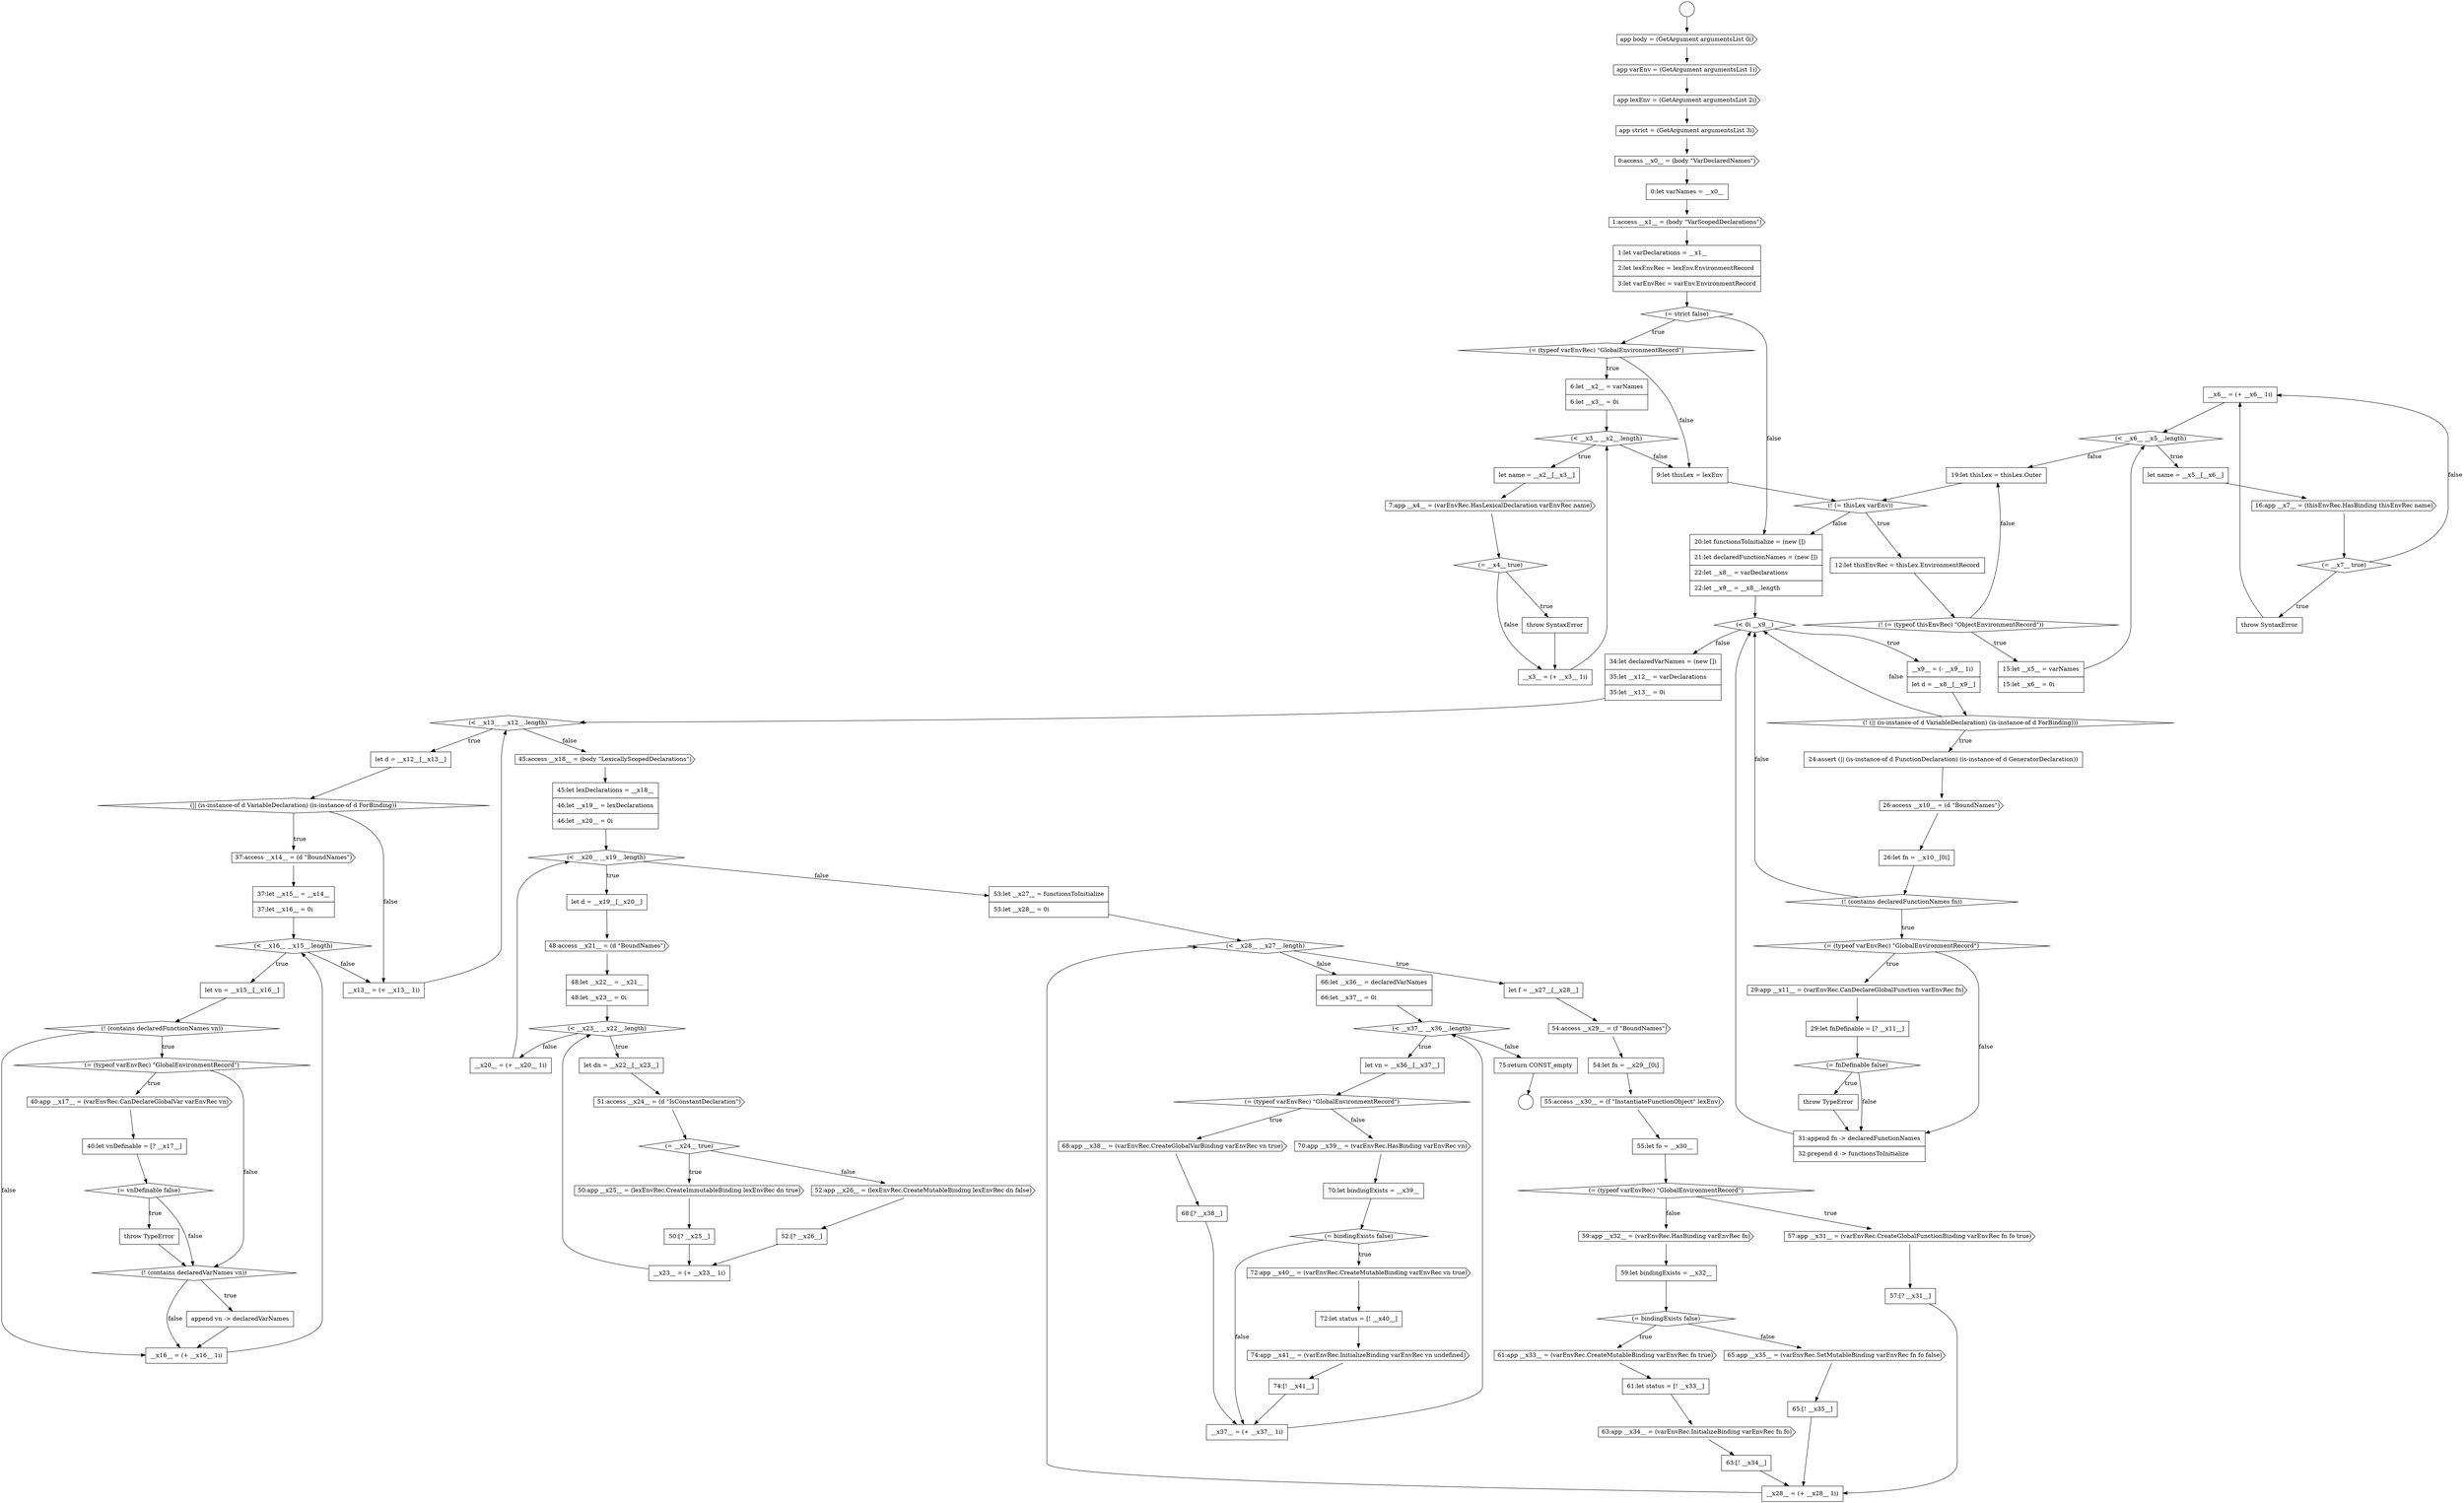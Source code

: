 digraph {
  node10085 [shape=none, margin=0, label=<<font color="black">
    <table border="0" cellborder="1" cellspacing="0" cellpadding="10">
      <tr><td align="left">__x6__ = (+ __x6__ 1i)</td></tr>
    </table>
  </font>> color="black" fillcolor="white" style=filled]
  node10136 [shape=diamond, label=<<font color="black">(&lt; __x28__ __x27__.length)</font>> color="black" fillcolor="white" style=filled]
  node10073 [shape=none, margin=0, label=<<font color="black">
    <table border="0" cellborder="1" cellspacing="0" cellpadding="10">
      <tr><td align="left">throw SyntaxError</td></tr>
    </table>
  </font>> color="black" fillcolor="white" style=filled]
  node10166 [shape=cds, label=<<font color="black">74:app __x41__ = (varEnvRec.InitializeBinding varEnvRec vn undefined)</font>> color="black" fillcolor="white" style=filled]
  node10134 [shape=none, margin=0, label=<<font color="black">
    <table border="0" cellborder="1" cellspacing="0" cellpadding="10">
      <tr><td align="left">__x20__ = (+ __x20__ 1i)</td></tr>
    </table>
  </font>> color="black" fillcolor="white" style=filled]
  node10081 [shape=none, margin=0, label=<<font color="black">
    <table border="0" cellborder="1" cellspacing="0" cellpadding="10">
      <tr><td align="left">let name = __x5__[__x6__]</td></tr>
    </table>
  </font>> color="black" fillcolor="white" style=filled]
  node10149 [shape=none, margin=0, label=<<font color="black">
    <table border="0" cellborder="1" cellspacing="0" cellpadding="10">
      <tr><td align="left">61:let status = [! __x33__]</td></tr>
    </table>
  </font>> color="black" fillcolor="white" style=filled]
  node10061 [shape=cds, label=<<font color="black">app strict = (GetArgument argumentsList 3i)</font>> color="black" fillcolor="white" style=filled]
  node10125 [shape=diamond, label=<<font color="black">(&lt; __x23__ __x22__.length)</font>> color="black" fillcolor="white" style=filled]
  node10103 [shape=none, margin=0, label=<<font color="black">
    <table border="0" cellborder="1" cellspacing="0" cellpadding="10">
      <tr><td align="left">let d = __x12__[__x13__]</td></tr>
    </table>
  </font>> color="black" fillcolor="white" style=filled]
  node10093 [shape=none, margin=0, label=<<font color="black">
    <table border="0" cellborder="1" cellspacing="0" cellpadding="10">
      <tr><td align="left">26:let fn = __x10__[0i]</td></tr>
    </table>
  </font>> color="black" fillcolor="white" style=filled]
  node10138 [shape=cds, label=<<font color="black">54:access __x29__ = (f &quot;BoundNames&quot;)</font>> color="black" fillcolor="white" style=filled]
  node10078 [shape=diamond, label=<<font color="black">(! (= (typeof thisEnvRec) &quot;ObjectEnvironmentRecord&quot;))</font>> color="black" fillcolor="white" style=filled]
  node10071 [shape=cds, label=<<font color="black">7:app __x4__ = (varEnvRec.HasLexicalDeclaration varEnvRec name)</font>> color="black" fillcolor="white" style=filled]
  node10153 [shape=none, margin=0, label=<<font color="black">
    <table border="0" cellborder="1" cellspacing="0" cellpadding="10">
      <tr><td align="left">65:[! __x35__]</td></tr>
    </table>
  </font>> color="black" fillcolor="white" style=filled]
  node10121 [shape=diamond, label=<<font color="black">(&lt; __x20__ __x19__.length)</font>> color="black" fillcolor="white" style=filled]
  node10089 [shape=none, margin=0, label=<<font color="black">
    <table border="0" cellborder="1" cellspacing="0" cellpadding="10">
      <tr><td align="left">__x9__ = (- __x9__ 1i)</td></tr>
      <tr><td align="left">let d = __x8__[__x9__]</td></tr>
    </table>
  </font>> color="black" fillcolor="white" style=filled]
  node10142 [shape=diamond, label=<<font color="black">(= (typeof varEnvRec) &quot;GlobalEnvironmentRecord&quot;)</font>> color="black" fillcolor="white" style=filled]
  node10110 [shape=diamond, label=<<font color="black">(= (typeof varEnvRec) &quot;GlobalEnvironmentRecord&quot;)</font>> color="black" fillcolor="white" style=filled]
  node10074 [shape=none, margin=0, label=<<font color="black">
    <table border="0" cellborder="1" cellspacing="0" cellpadding="10">
      <tr><td align="left">__x3__ = (+ __x3__ 1i)</td></tr>
    </table>
  </font>> color="black" fillcolor="white" style=filled]
  node10117 [shape=none, margin=0, label=<<font color="black">
    <table border="0" cellborder="1" cellspacing="0" cellpadding="10">
      <tr><td align="left">__x16__ = (+ __x16__ 1i)</td></tr>
    </table>
  </font>> color="black" fillcolor="white" style=filled]
  node10157 [shape=none, margin=0, label=<<font color="black">
    <table border="0" cellborder="1" cellspacing="0" cellpadding="10">
      <tr><td align="left">let vn = __x36__[__x37__]</td></tr>
    </table>
  </font>> color="black" fillcolor="white" style=filled]
  node10070 [shape=none, margin=0, label=<<font color="black">
    <table border="0" cellborder="1" cellspacing="0" cellpadding="10">
      <tr><td align="left">let name = __x2__[__x3__]</td></tr>
    </table>
  </font>> color="black" fillcolor="white" style=filled]
  node10145 [shape=cds, label=<<font color="black">59:app __x32__ = (varEnvRec.HasBinding varEnvRec fn)</font>> color="black" fillcolor="white" style=filled]
  node10057 [shape=circle label=" " color="black" fillcolor="white" style=filled]
  node10106 [shape=none, margin=0, label=<<font color="black">
    <table border="0" cellborder="1" cellspacing="0" cellpadding="10">
      <tr><td align="left">37:let __x15__ = __x14__</td></tr>
      <tr><td align="left">37:let __x16__ = 0i</td></tr>
    </table>
  </font>> color="black" fillcolor="white" style=filled]
  node10113 [shape=diamond, label=<<font color="black">(= vnDefinable false)</font>> color="black" fillcolor="white" style=filled]
  node10062 [shape=cds, label=<<font color="black">0:access __x0__ = (body &quot;VarDeclaredNames&quot;)</font>> color="black" fillcolor="white" style=filled]
  node10139 [shape=none, margin=0, label=<<font color="black">
    <table border="0" cellborder="1" cellspacing="0" cellpadding="10">
      <tr><td align="left">54:let fn = __x29__[0i]</td></tr>
    </table>
  </font>> color="black" fillcolor="white" style=filled]
  node10165 [shape=none, margin=0, label=<<font color="black">
    <table border="0" cellborder="1" cellspacing="0" cellpadding="10">
      <tr><td align="left">72:let status = [! __x40__]</td></tr>
    </table>
  </font>> color="black" fillcolor="white" style=filled]
  node10133 [shape=none, margin=0, label=<<font color="black">
    <table border="0" cellborder="1" cellspacing="0" cellpadding="10">
      <tr><td align="left">__x23__ = (+ __x23__ 1i)</td></tr>
    </table>
  </font>> color="black" fillcolor="white" style=filled]
  node10099 [shape=none, margin=0, label=<<font color="black">
    <table border="0" cellborder="1" cellspacing="0" cellpadding="10">
      <tr><td align="left">throw TypeError</td></tr>
    </table>
  </font>> color="black" fillcolor="white" style=filled]
  node10102 [shape=diamond, label=<<font color="black">(&lt; __x13__ __x12__.length)</font>> color="black" fillcolor="white" style=filled]
  node10084 [shape=none, margin=0, label=<<font color="black">
    <table border="0" cellborder="1" cellspacing="0" cellpadding="10">
      <tr><td align="left">throw SyntaxError</td></tr>
    </table>
  </font>> color="black" fillcolor="white" style=filled]
  node10116 [shape=none, margin=0, label=<<font color="black">
    <table border="0" cellborder="1" cellspacing="0" cellpadding="10">
      <tr><td align="left">append vn -&gt; declaredVarNames</td></tr>
    </table>
  </font>> color="black" fillcolor="white" style=filled]
  node10067 [shape=diamond, label=<<font color="black">(= (typeof varEnvRec) &quot;GlobalEnvironmentRecord&quot;)</font>> color="black" fillcolor="white" style=filled]
  node10131 [shape=cds, label=<<font color="black">52:app __x26__ = (lexEnvRec.CreateMutableBinding lexEnvRec dn false)</font>> color="black" fillcolor="white" style=filled]
  node10126 [shape=none, margin=0, label=<<font color="black">
    <table border="0" cellborder="1" cellspacing="0" cellpadding="10">
      <tr><td align="left">let dn = __x22__[__x23__]</td></tr>
    </table>
  </font>> color="black" fillcolor="white" style=filled]
  node10154 [shape=none, margin=0, label=<<font color="black">
    <table border="0" cellborder="1" cellspacing="0" cellpadding="10">
      <tr><td align="left">__x28__ = (+ __x28__ 1i)</td></tr>
    </table>
  </font>> color="black" fillcolor="white" style=filled]
  node10152 [shape=cds, label=<<font color="black">65:app __x35__ = (varEnvRec.SetMutableBinding varEnvRec fn fo false)</font>> color="black" fillcolor="white" style=filled]
  node10107 [shape=diamond, label=<<font color="black">(&lt; __x16__ __x15__.length)</font>> color="black" fillcolor="white" style=filled]
  node10120 [shape=none, margin=0, label=<<font color="black">
    <table border="0" cellborder="1" cellspacing="0" cellpadding="10">
      <tr><td align="left">45:let lexDeclarations = __x18__</td></tr>
      <tr><td align="left">46:let __x19__ = lexDeclarations</td></tr>
      <tr><td align="left">46:let __x20__ = 0i</td></tr>
    </table>
  </font>> color="black" fillcolor="white" style=filled]
  node10163 [shape=diamond, label=<<font color="black">(= bindingExists false)</font>> color="black" fillcolor="white" style=filled]
  node10094 [shape=diamond, label=<<font color="black">(! (contains declaredFunctionNames fn))</font>> color="black" fillcolor="white" style=filled]
  node10158 [shape=diamond, label=<<font color="black">(= (typeof varEnvRec) &quot;GlobalEnvironmentRecord&quot;)</font>> color="black" fillcolor="white" style=filled]
  node10148 [shape=cds, label=<<font color="black">61:app __x33__ = (varEnvRec.CreateMutableBinding varEnvRec fn true)</font>> color="black" fillcolor="white" style=filled]
  node10122 [shape=none, margin=0, label=<<font color="black">
    <table border="0" cellborder="1" cellspacing="0" cellpadding="10">
      <tr><td align="left">let d = __x19__[__x20__]</td></tr>
    </table>
  </font>> color="black" fillcolor="white" style=filled]
  node10075 [shape=none, margin=0, label=<<font color="black">
    <table border="0" cellborder="1" cellspacing="0" cellpadding="10">
      <tr><td align="left">9:let thisLex = lexEnv</td></tr>
    </table>
  </font>> color="black" fillcolor="white" style=filled]
  node10143 [shape=cds, label=<<font color="black">57:app __x31__ = (varEnvRec.CreateGlobalFunctionBinding varEnvRec fn fo true)</font>> color="black" fillcolor="white" style=filled]
  node10058 [shape=cds, label=<<font color="black">app body = (GetArgument argumentsList 0i)</font>> color="black" fillcolor="white" style=filled]
  node10069 [shape=diamond, label=<<font color="black">(&lt; __x3__ __x2__.length)</font>> color="black" fillcolor="white" style=filled]
  node10090 [shape=diamond, label=<<font color="black">(! (|| (is-instance-of d VariableDeclaration) (is-instance-of d ForBinding)))</font>> color="black" fillcolor="white" style=filled]
  node10111 [shape=cds, label=<<font color="black">40:app __x17__ = (varEnvRec.CanDeclareGlobalVar varEnvRec vn)</font>> color="black" fillcolor="white" style=filled]
  node10101 [shape=none, margin=0, label=<<font color="black">
    <table border="0" cellborder="1" cellspacing="0" cellpadding="10">
      <tr><td align="left">34:let declaredVarNames = (new [])</td></tr>
      <tr><td align="left">35:let __x12__ = varDeclarations</td></tr>
      <tr><td align="left">35:let __x13__ = 0i</td></tr>
    </table>
  </font>> color="black" fillcolor="white" style=filled]
  node10079 [shape=none, margin=0, label=<<font color="black">
    <table border="0" cellborder="1" cellspacing="0" cellpadding="10">
      <tr><td align="left">15:let __x5__ = varNames</td></tr>
      <tr><td align="left">15:let __x6__ = 0i</td></tr>
    </table>
  </font>> color="black" fillcolor="white" style=filled]
  node10068 [shape=none, margin=0, label=<<font color="black">
    <table border="0" cellborder="1" cellspacing="0" cellpadding="10">
      <tr><td align="left">6:let __x2__ = varNames</td></tr>
      <tr><td align="left">6:let __x3__ = 0i</td></tr>
    </table>
  </font>> color="black" fillcolor="white" style=filled]
  node10155 [shape=none, margin=0, label=<<font color="black">
    <table border="0" cellborder="1" cellspacing="0" cellpadding="10">
      <tr><td align="left">66:let __x36__ = declaredVarNames</td></tr>
      <tr><td align="left">66:let __x37__ = 0i</td></tr>
    </table>
  </font>> color="black" fillcolor="white" style=filled]
  node10100 [shape=none, margin=0, label=<<font color="black">
    <table border="0" cellborder="1" cellspacing="0" cellpadding="10">
      <tr><td align="left">31:append fn -&gt; declaredFunctionNames</td></tr>
      <tr><td align="left">32:prepend d -&gt; functionsToInitialize</td></tr>
    </table>
  </font>> color="black" fillcolor="white" style=filled]
  node10127 [shape=cds, label=<<font color="black">51:access __x24__ = (d &quot;IsConstantDeclaration&quot;)</font>> color="black" fillcolor="white" style=filled]
  node10083 [shape=diamond, label=<<font color="black">(= __x7__ true)</font>> color="black" fillcolor="white" style=filled]
  node10130 [shape=none, margin=0, label=<<font color="black">
    <table border="0" cellborder="1" cellspacing="0" cellpadding="10">
      <tr><td align="left">50:[? __x25__]</td></tr>
    </table>
  </font>> color="black" fillcolor="white" style=filled]
  node10140 [shape=cds, label=<<font color="black">55:access __x30__ = (f &quot;InstantiateFunctionObject&quot; lexEnv)</font>> color="black" fillcolor="white" style=filled]
  node10056 [shape=circle label=" " color="black" fillcolor="white" style=filled]
  node10088 [shape=diamond, label=<<font color="black">(&lt; 0i __x9__)</font>> color="black" fillcolor="white" style=filled]
  node10151 [shape=none, margin=0, label=<<font color="black">
    <table border="0" cellborder="1" cellspacing="0" cellpadding="10">
      <tr><td align="left">63:[! __x34__]</td></tr>
    </table>
  </font>> color="black" fillcolor="white" style=filled]
  node10066 [shape=diamond, label=<<font color="black">(= strict false)</font>> color="black" fillcolor="white" style=filled]
  node10098 [shape=diamond, label=<<font color="black">(= fnDefinable false)</font>> color="black" fillcolor="white" style=filled]
  node10115 [shape=diamond, label=<<font color="black">(! (contains declaredVarNames vn))</font>> color="black" fillcolor="white" style=filled]
  node10147 [shape=diamond, label=<<font color="black">(= bindingExists false)</font>> color="black" fillcolor="white" style=filled]
  node10076 [shape=diamond, label=<<font color="black">(! (= thisLex varEnv))</font>> color="black" fillcolor="white" style=filled]
  node10108 [shape=none, margin=0, label=<<font color="black">
    <table border="0" cellborder="1" cellspacing="0" cellpadding="10">
      <tr><td align="left">let vn = __x15__[__x16__]</td></tr>
    </table>
  </font>> color="black" fillcolor="white" style=filled]
  node10063 [shape=none, margin=0, label=<<font color="black">
    <table border="0" cellborder="1" cellspacing="0" cellpadding="10">
      <tr><td align="left">0:let varNames = __x0__</td></tr>
    </table>
  </font>> color="black" fillcolor="white" style=filled]
  node10119 [shape=cds, label=<<font color="black">45:access __x18__ = (body &quot;LexicallyScopedDeclarations&quot;)</font>> color="black" fillcolor="white" style=filled]
  node10091 [shape=none, margin=0, label=<<font color="black">
    <table border="0" cellborder="1" cellspacing="0" cellpadding="10">
      <tr><td align="left">24:assert (|| (is-instance-of d FunctionDeclaration) (is-instance-of d GeneratorDeclaration))</td></tr>
    </table>
  </font>> color="black" fillcolor="white" style=filled]
  node10132 [shape=none, margin=0, label=<<font color="black">
    <table border="0" cellborder="1" cellspacing="0" cellpadding="10">
      <tr><td align="left">52:[? __x26__]</td></tr>
    </table>
  </font>> color="black" fillcolor="white" style=filled]
  node10080 [shape=diamond, label=<<font color="black">(&lt; __x6__ __x5__.length)</font>> color="black" fillcolor="white" style=filled]
  node10112 [shape=none, margin=0, label=<<font color="black">
    <table border="0" cellborder="1" cellspacing="0" cellpadding="10">
      <tr><td align="left">40:let vnDefinable = [? __x17__]</td></tr>
    </table>
  </font>> color="black" fillcolor="white" style=filled]
  node10059 [shape=cds, label=<<font color="black">app varEnv = (GetArgument argumentsList 1i)</font>> color="black" fillcolor="white" style=filled]
  node10159 [shape=cds, label=<<font color="black">68:app __x38__ = (varEnvRec.CreateGlobalVarBinding varEnvRec vn true)</font>> color="black" fillcolor="white" style=filled]
  node10123 [shape=cds, label=<<font color="black">48:access __x21__ = (d &quot;BoundNames&quot;)</font>> color="black" fillcolor="white" style=filled]
  node10095 [shape=diamond, label=<<font color="black">(= (typeof varEnvRec) &quot;GlobalEnvironmentRecord&quot;)</font>> color="black" fillcolor="white" style=filled]
  node10144 [shape=none, margin=0, label=<<font color="black">
    <table border="0" cellborder="1" cellspacing="0" cellpadding="10">
      <tr><td align="left">57:[? __x31__]</td></tr>
    </table>
  </font>> color="black" fillcolor="white" style=filled]
  node10162 [shape=none, margin=0, label=<<font color="black">
    <table border="0" cellborder="1" cellspacing="0" cellpadding="10">
      <tr><td align="left">70:let bindingExists = __x39__</td></tr>
    </table>
  </font>> color="black" fillcolor="white" style=filled]
  node10164 [shape=cds, label=<<font color="black">72:app __x40__ = (varEnvRec.CreateMutableBinding varEnvRec vn true)</font>> color="black" fillcolor="white" style=filled]
  node10129 [shape=cds, label=<<font color="black">50:app __x25__ = (lexEnvRec.CreateImmutableBinding lexEnvRec dn true)</font>> color="black" fillcolor="white" style=filled]
  node10097 [shape=none, margin=0, label=<<font color="black">
    <table border="0" cellborder="1" cellspacing="0" cellpadding="10">
      <tr><td align="left">29:let fnDefinable = [? __x11__]</td></tr>
    </table>
  </font>> color="black" fillcolor="white" style=filled]
  node10128 [shape=diamond, label=<<font color="black">(= __x24__ true)</font>> color="black" fillcolor="white" style=filled]
  node10160 [shape=none, margin=0, label=<<font color="black">
    <table border="0" cellborder="1" cellspacing="0" cellpadding="10">
      <tr><td align="left">68:[? __x38__]</td></tr>
    </table>
  </font>> color="black" fillcolor="white" style=filled]
  node10150 [shape=cds, label=<<font color="black">63:app __x34__ = (varEnvRec.InitializeBinding varEnvRec fn fo)</font>> color="black" fillcolor="white" style=filled]
  node10082 [shape=cds, label=<<font color="black">16:app __x7__ = (thisEnvRec.HasBinding thisEnvRec name)</font>> color="black" fillcolor="white" style=filled]
  node10114 [shape=none, margin=0, label=<<font color="black">
    <table border="0" cellborder="1" cellspacing="0" cellpadding="10">
      <tr><td align="left">throw TypeError</td></tr>
    </table>
  </font>> color="black" fillcolor="white" style=filled]
  node10156 [shape=diamond, label=<<font color="black">(&lt; __x37__ __x36__.length)</font>> color="black" fillcolor="white" style=filled]
  node10169 [shape=none, margin=0, label=<<font color="black">
    <table border="0" cellborder="1" cellspacing="0" cellpadding="10">
      <tr><td align="left">75:return CONST_empty</td></tr>
    </table>
  </font>> color="black" fillcolor="white" style=filled]
  node10104 [shape=diamond, label=<<font color="black">(|| (is-instance-of d VariableDeclaration) (is-instance-of d ForBinding))</font>> color="black" fillcolor="white" style=filled]
  node10077 [shape=none, margin=0, label=<<font color="black">
    <table border="0" cellborder="1" cellspacing="0" cellpadding="10">
      <tr><td align="left">12:let thisEnvRec = thisLex.EnvironmentRecord</td></tr>
    </table>
  </font>> color="black" fillcolor="white" style=filled]
  node10072 [shape=diamond, label=<<font color="black">(= __x4__ true)</font>> color="black" fillcolor="white" style=filled]
  node10135 [shape=none, margin=0, label=<<font color="black">
    <table border="0" cellborder="1" cellspacing="0" cellpadding="10">
      <tr><td align="left">53:let __x27__ = functionsToInitialize</td></tr>
      <tr><td align="left">53:let __x28__ = 0i</td></tr>
    </table>
  </font>> color="black" fillcolor="white" style=filled]
  node10137 [shape=none, margin=0, label=<<font color="black">
    <table border="0" cellborder="1" cellspacing="0" cellpadding="10">
      <tr><td align="left">let f = __x27__[__x28__]</td></tr>
    </table>
  </font>> color="black" fillcolor="white" style=filled]
  node10065 [shape=none, margin=0, label=<<font color="black">
    <table border="0" cellborder="1" cellspacing="0" cellpadding="10">
      <tr><td align="left">1:let varDeclarations = __x1__</td></tr>
      <tr><td align="left">2:let lexEnvRec = lexEnv.EnvironmentRecord</td></tr>
      <tr><td align="left">3:let varEnvRec = varEnv.EnvironmentRecord</td></tr>
    </table>
  </font>> color="black" fillcolor="white" style=filled]
  node10087 [shape=none, margin=0, label=<<font color="black">
    <table border="0" cellborder="1" cellspacing="0" cellpadding="10">
      <tr><td align="left">20:let functionsToInitialize = (new [])</td></tr>
      <tr><td align="left">21:let declaredFunctionNames = (new [])</td></tr>
      <tr><td align="left">22:let __x8__ = varDeclarations</td></tr>
      <tr><td align="left">22:let __x9__ = __x8__.length</td></tr>
    </table>
  </font>> color="black" fillcolor="white" style=filled]
  node10109 [shape=diamond, label=<<font color="black">(! (contains declaredFunctionNames vn))</font>> color="black" fillcolor="white" style=filled]
  node10167 [shape=none, margin=0, label=<<font color="black">
    <table border="0" cellborder="1" cellspacing="0" cellpadding="10">
      <tr><td align="left">74:[! __x41__]</td></tr>
    </table>
  </font>> color="black" fillcolor="white" style=filled]
  node10141 [shape=none, margin=0, label=<<font color="black">
    <table border="0" cellborder="1" cellspacing="0" cellpadding="10">
      <tr><td align="left">55:let fo = __x30__</td></tr>
    </table>
  </font>> color="black" fillcolor="white" style=filled]
  node10168 [shape=none, margin=0, label=<<font color="black">
    <table border="0" cellborder="1" cellspacing="0" cellpadding="10">
      <tr><td align="left">__x37__ = (+ __x37__ 1i)</td></tr>
    </table>
  </font>> color="black" fillcolor="white" style=filled]
  node10092 [shape=cds, label=<<font color="black">26:access __x10__ = (d &quot;BoundNames&quot;)</font>> color="black" fillcolor="white" style=filled]
  node10064 [shape=cds, label=<<font color="black">1:access __x1__ = (body &quot;VarScopedDeclarations&quot;)</font>> color="black" fillcolor="white" style=filled]
  node10105 [shape=cds, label=<<font color="black">37:access __x14__ = (d &quot;BoundNames&quot;)</font>> color="black" fillcolor="white" style=filled]
  node10124 [shape=none, margin=0, label=<<font color="black">
    <table border="0" cellborder="1" cellspacing="0" cellpadding="10">
      <tr><td align="left">48:let __x22__ = __x21__</td></tr>
      <tr><td align="left">48:let __x23__ = 0i</td></tr>
    </table>
  </font>> color="black" fillcolor="white" style=filled]
  node10146 [shape=none, margin=0, label=<<font color="black">
    <table border="0" cellborder="1" cellspacing="0" cellpadding="10">
      <tr><td align="left">59:let bindingExists = __x32__</td></tr>
    </table>
  </font>> color="black" fillcolor="white" style=filled]
  node10060 [shape=cds, label=<<font color="black">app lexEnv = (GetArgument argumentsList 2i)</font>> color="black" fillcolor="white" style=filled]
  node10086 [shape=none, margin=0, label=<<font color="black">
    <table border="0" cellborder="1" cellspacing="0" cellpadding="10">
      <tr><td align="left">19:let thisLex = thisLex.Outer</td></tr>
    </table>
  </font>> color="black" fillcolor="white" style=filled]
  node10118 [shape=none, margin=0, label=<<font color="black">
    <table border="0" cellborder="1" cellspacing="0" cellpadding="10">
      <tr><td align="left">__x13__ = (+ __x13__ 1i)</td></tr>
    </table>
  </font>> color="black" fillcolor="white" style=filled]
  node10161 [shape=cds, label=<<font color="black">70:app __x39__ = (varEnvRec.HasBinding varEnvRec vn)</font>> color="black" fillcolor="white" style=filled]
  node10096 [shape=cds, label=<<font color="black">29:app __x11__ = (varEnvRec.CanDeclareGlobalFunction varEnvRec fn)</font>> color="black" fillcolor="white" style=filled]
  node10108 -> node10109 [ color="black"]
  node10067 -> node10068 [label=<<font color="black">true</font>> color="black"]
  node10067 -> node10075 [label=<<font color="black">false</font>> color="black"]
  node10166 -> node10167 [ color="black"]
  node10105 -> node10106 [ color="black"]
  node10072 -> node10073 [label=<<font color="black">true</font>> color="black"]
  node10072 -> node10074 [label=<<font color="black">false</font>> color="black"]
  node10064 -> node10065 [ color="black"]
  node10113 -> node10114 [label=<<font color="black">true</font>> color="black"]
  node10113 -> node10115 [label=<<font color="black">false</font>> color="black"]
  node10150 -> node10151 [ color="black"]
  node10090 -> node10091 [label=<<font color="black">true</font>> color="black"]
  node10090 -> node10088 [label=<<font color="black">false</font>> color="black"]
  node10086 -> node10076 [ color="black"]
  node10091 -> node10092 [ color="black"]
  node10115 -> node10116 [label=<<font color="black">true</font>> color="black"]
  node10115 -> node10117 [label=<<font color="black">false</font>> color="black"]
  node10163 -> node10164 [label=<<font color="black">true</font>> color="black"]
  node10163 -> node10168 [label=<<font color="black">false</font>> color="black"]
  node10071 -> node10072 [ color="black"]
  node10130 -> node10133 [ color="black"]
  node10121 -> node10122 [label=<<font color="black">true</font>> color="black"]
  node10121 -> node10135 [label=<<font color="black">false</font>> color="black"]
  node10116 -> node10117 [ color="black"]
  node10094 -> node10095 [label=<<font color="black">true</font>> color="black"]
  node10094 -> node10088 [label=<<font color="black">false</font>> color="black"]
  node10141 -> node10142 [ color="black"]
  node10084 -> node10085 [ color="black"]
  node10136 -> node10137 [label=<<font color="black">true</font>> color="black"]
  node10136 -> node10155 [label=<<font color="black">false</font>> color="black"]
  node10144 -> node10154 [ color="black"]
  node10058 -> node10059 [ color="black"]
  node10120 -> node10121 [ color="black"]
  node10118 -> node10102 [ color="black"]
  node10107 -> node10108 [label=<<font color="black">true</font>> color="black"]
  node10107 -> node10118 [label=<<font color="black">false</font>> color="black"]
  node10152 -> node10153 [ color="black"]
  node10156 -> node10157 [label=<<font color="black">true</font>> color="black"]
  node10156 -> node10169 [label=<<font color="black">false</font>> color="black"]
  node10076 -> node10077 [label=<<font color="black">true</font>> color="black"]
  node10076 -> node10087 [label=<<font color="black">false</font>> color="black"]
  node10149 -> node10150 [ color="black"]
  node10131 -> node10132 [ color="black"]
  node10164 -> node10165 [ color="black"]
  node10068 -> node10069 [ color="black"]
  node10148 -> node10149 [ color="black"]
  node10155 -> node10156 [ color="black"]
  node10146 -> node10147 [ color="black"]
  node10157 -> node10158 [ color="black"]
  node10070 -> node10071 [ color="black"]
  node10169 -> node10057 [ color="black"]
  node10088 -> node10089 [label=<<font color="black">true</font>> color="black"]
  node10088 -> node10101 [label=<<font color="black">false</font>> color="black"]
  node10162 -> node10163 [ color="black"]
  node10140 -> node10141 [ color="black"]
  node10145 -> node10146 [ color="black"]
  node10139 -> node10140 [ color="black"]
  node10096 -> node10097 [ color="black"]
  node10111 -> node10112 [ color="black"]
  node10066 -> node10067 [label=<<font color="black">true</font>> color="black"]
  node10066 -> node10087 [label=<<font color="black">false</font>> color="black"]
  node10159 -> node10160 [ color="black"]
  node10097 -> node10098 [ color="black"]
  node10079 -> node10080 [ color="black"]
  node10126 -> node10127 [ color="black"]
  node10073 -> node10074 [ color="black"]
  node10095 -> node10096 [label=<<font color="black">true</font>> color="black"]
  node10095 -> node10100 [label=<<font color="black">false</font>> color="black"]
  node10154 -> node10136 [ color="black"]
  node10080 -> node10081 [label=<<font color="black">true</font>> color="black"]
  node10080 -> node10086 [label=<<font color="black">false</font>> color="black"]
  node10112 -> node10113 [ color="black"]
  node10161 -> node10162 [ color="black"]
  node10082 -> node10083 [ color="black"]
  node10125 -> node10126 [label=<<font color="black">true</font>> color="black"]
  node10125 -> node10134 [label=<<font color="black">false</font>> color="black"]
  node10098 -> node10099 [label=<<font color="black">true</font>> color="black"]
  node10098 -> node10100 [label=<<font color="black">false</font>> color="black"]
  node10128 -> node10129 [label=<<font color="black">true</font>> color="black"]
  node10128 -> node10131 [label=<<font color="black">false</font>> color="black"]
  node10077 -> node10078 [ color="black"]
  node10143 -> node10144 [ color="black"]
  node10085 -> node10080 [ color="black"]
  node10117 -> node10107 [ color="black"]
  node10075 -> node10076 [ color="black"]
  node10124 -> node10125 [ color="black"]
  node10061 -> node10062 [ color="black"]
  node10142 -> node10143 [label=<<font color="black">true</font>> color="black"]
  node10142 -> node10145 [label=<<font color="black">false</font>> color="black"]
  node10168 -> node10156 [ color="black"]
  node10063 -> node10064 [ color="black"]
  node10065 -> node10066 [ color="black"]
  node10099 -> node10100 [ color="black"]
  node10119 -> node10120 [ color="black"]
  node10153 -> node10154 [ color="black"]
  node10151 -> node10154 [ color="black"]
  node10167 -> node10168 [ color="black"]
  node10089 -> node10090 [ color="black"]
  node10127 -> node10128 [ color="black"]
  node10158 -> node10159 [label=<<font color="black">true</font>> color="black"]
  node10158 -> node10161 [label=<<font color="black">false</font>> color="black"]
  node10062 -> node10063 [ color="black"]
  node10087 -> node10088 [ color="black"]
  node10093 -> node10094 [ color="black"]
  node10103 -> node10104 [ color="black"]
  node10059 -> node10060 [ color="black"]
  node10102 -> node10103 [label=<<font color="black">true</font>> color="black"]
  node10102 -> node10119 [label=<<font color="black">false</font>> color="black"]
  node10160 -> node10168 [ color="black"]
  node10100 -> node10088 [ color="black"]
  node10106 -> node10107 [ color="black"]
  node10101 -> node10102 [ color="black"]
  node10083 -> node10084 [label=<<font color="black">true</font>> color="black"]
  node10083 -> node10085 [label=<<font color="black">false</font>> color="black"]
  node10060 -> node10061 [ color="black"]
  node10114 -> node10115 [ color="black"]
  node10133 -> node10125 [ color="black"]
  node10078 -> node10079 [label=<<font color="black">true</font>> color="black"]
  node10078 -> node10086 [label=<<font color="black">false</font>> color="black"]
  node10123 -> node10124 [ color="black"]
  node10092 -> node10093 [ color="black"]
  node10081 -> node10082 [ color="black"]
  node10147 -> node10148 [label=<<font color="black">true</font>> color="black"]
  node10147 -> node10152 [label=<<font color="black">false</font>> color="black"]
  node10137 -> node10138 [ color="black"]
  node10074 -> node10069 [ color="black"]
  node10056 -> node10058 [ color="black"]
  node10132 -> node10133 [ color="black"]
  node10069 -> node10070 [label=<<font color="black">true</font>> color="black"]
  node10069 -> node10075 [label=<<font color="black">false</font>> color="black"]
  node10134 -> node10121 [ color="black"]
  node10109 -> node10110 [label=<<font color="black">true</font>> color="black"]
  node10109 -> node10117 [label=<<font color="black">false</font>> color="black"]
  node10135 -> node10136 [ color="black"]
  node10110 -> node10111 [label=<<font color="black">true</font>> color="black"]
  node10110 -> node10115 [label=<<font color="black">false</font>> color="black"]
  node10129 -> node10130 [ color="black"]
  node10138 -> node10139 [ color="black"]
  node10165 -> node10166 [ color="black"]
  node10104 -> node10105 [label=<<font color="black">true</font>> color="black"]
  node10104 -> node10118 [label=<<font color="black">false</font>> color="black"]
  node10122 -> node10123 [ color="black"]
}
